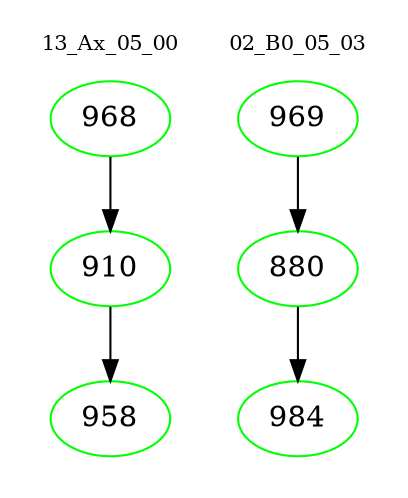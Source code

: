 digraph{
subgraph cluster_0 {
color = white
label = "13_Ax_05_00";
fontsize=10;
T0_968 [label="968", color="green"]
T0_968 -> T0_910 [color="black"]
T0_910 [label="910", color="green"]
T0_910 -> T0_958 [color="black"]
T0_958 [label="958", color="green"]
}
subgraph cluster_1 {
color = white
label = "02_B0_05_03";
fontsize=10;
T1_969 [label="969", color="green"]
T1_969 -> T1_880 [color="black"]
T1_880 [label="880", color="green"]
T1_880 -> T1_984 [color="black"]
T1_984 [label="984", color="green"]
}
}

